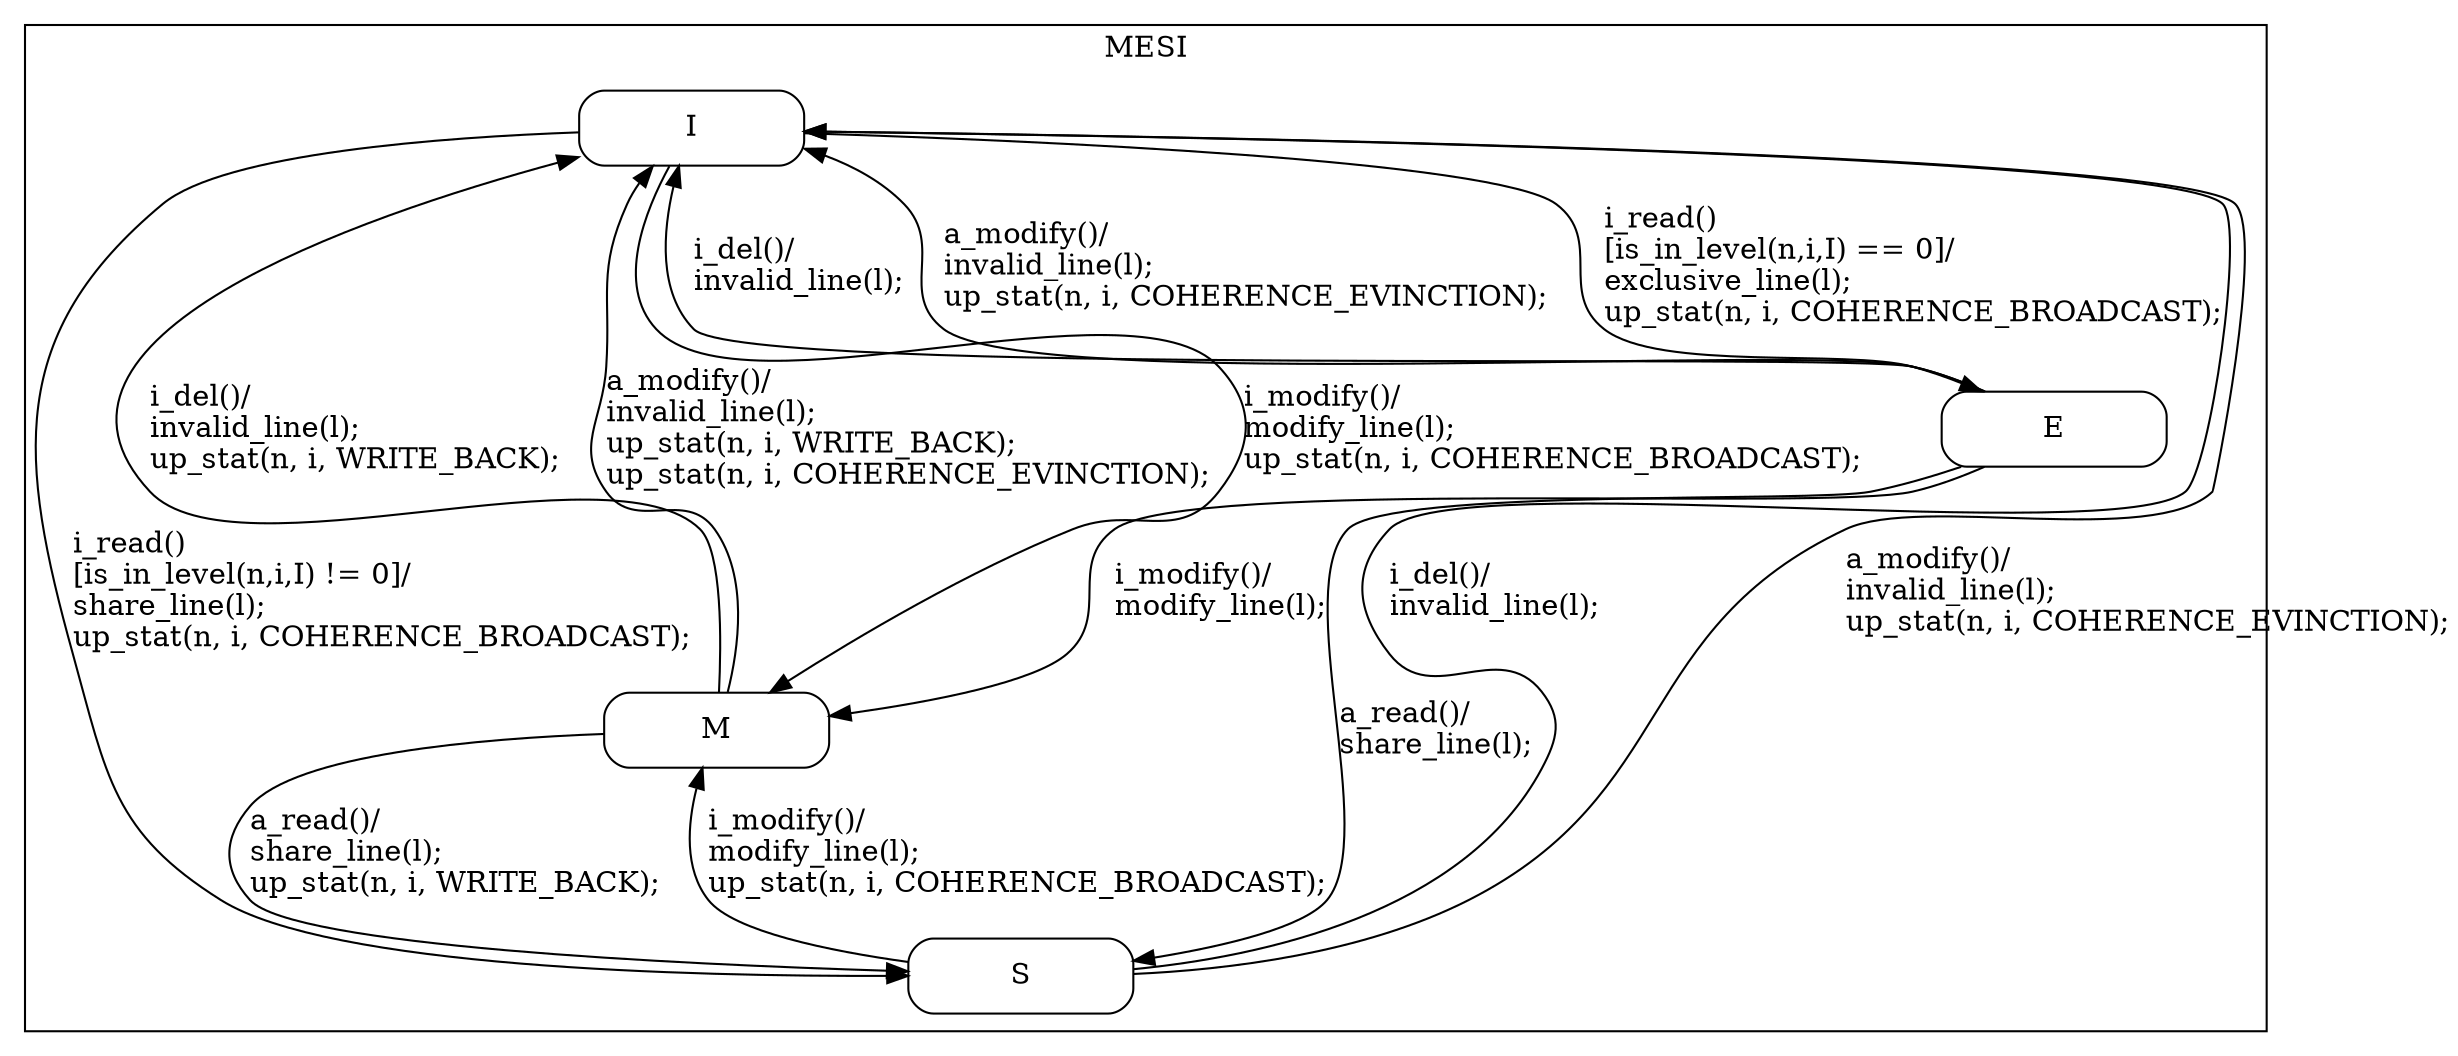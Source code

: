 digraph coherence {

    node
        [shape=Mrecord width=1.5];

    subgraph cluster_MESI {

        label="MESI";

        //
        // States (Nodes)
        //

        "MESI::I"
            [label="{I}"];

        "MESI::M"
            [label="{M}"];

        "MESI::S"
            [label="{S}"];

        "MESI::E"
            [label="{E}"];

        //
        // Transitions (Edges)
        //

        "MESI::I" -> "MESI::S"
            [label="i_read()\l\[is_in_level(n,i,I) != 0\]/\lshare_line(l);\lup_stat(n, i, COHERENCE_BROADCAST);\l"];

        "MESI::I" -> "MESI::E"
            [label="i_read()\l\[is_in_level(n,i,I) == 0\]/\lexclusive_line(l);\lup_stat(n, i, COHERENCE_BROADCAST);\l"];

        "MESI::I" -> "MESI::M"
            [label="i_modify()/\lmodify_line(l);\lup_stat(n, i, COHERENCE_BROADCAST);\l"];

        "MESI::M" -> "MESI::S"
            [label="a_read()/\lshare_line(l);\lup_stat(n, i, WRITE_BACK);\l"];

        "MESI::M" -> "MESI::I"
            [label="i_del()/\linvalid_line(l);\lup_stat(n, i, WRITE_BACK);\l"];

        "MESI::M" -> "MESI::I"
            [label="a_modify()/\linvalid_line(l);\lup_stat(n, i, WRITE_BACK);\lup_stat(n, i, COHERENCE_EVINCTION);\l"];

        "MESI::S" -> "MESI::M"
            [label="i_modify()/\lmodify_line(l);\lup_stat(n, i, COHERENCE_BROADCAST);\l"];

        "MESI::S" -> "MESI::I"
            [label="i_del()/\linvalid_line(l);\l"];

        "MESI::S" -> "MESI::I"
            [label="a_modify()/\linvalid_line(l);\lup_stat(n, i, COHERENCE_EVINCTION);\l"];

        "MESI::E" -> "MESI::S"
            [label="a_read()/\lshare_line(l);\l"];

        "MESI::E" -> "MESI::M"
            [label="i_modify()/\lmodify_line(l);\l"];

        "MESI::E" -> "MESI::I"
            [label="i_del()/\linvalid_line(l);\l"];

        "MESI::E" -> "MESI::I"
            [label="a_modify()/\linvalid_line(l);\lup_stat(n, i, COHERENCE_EVINCTION);\l"];
    }

}
